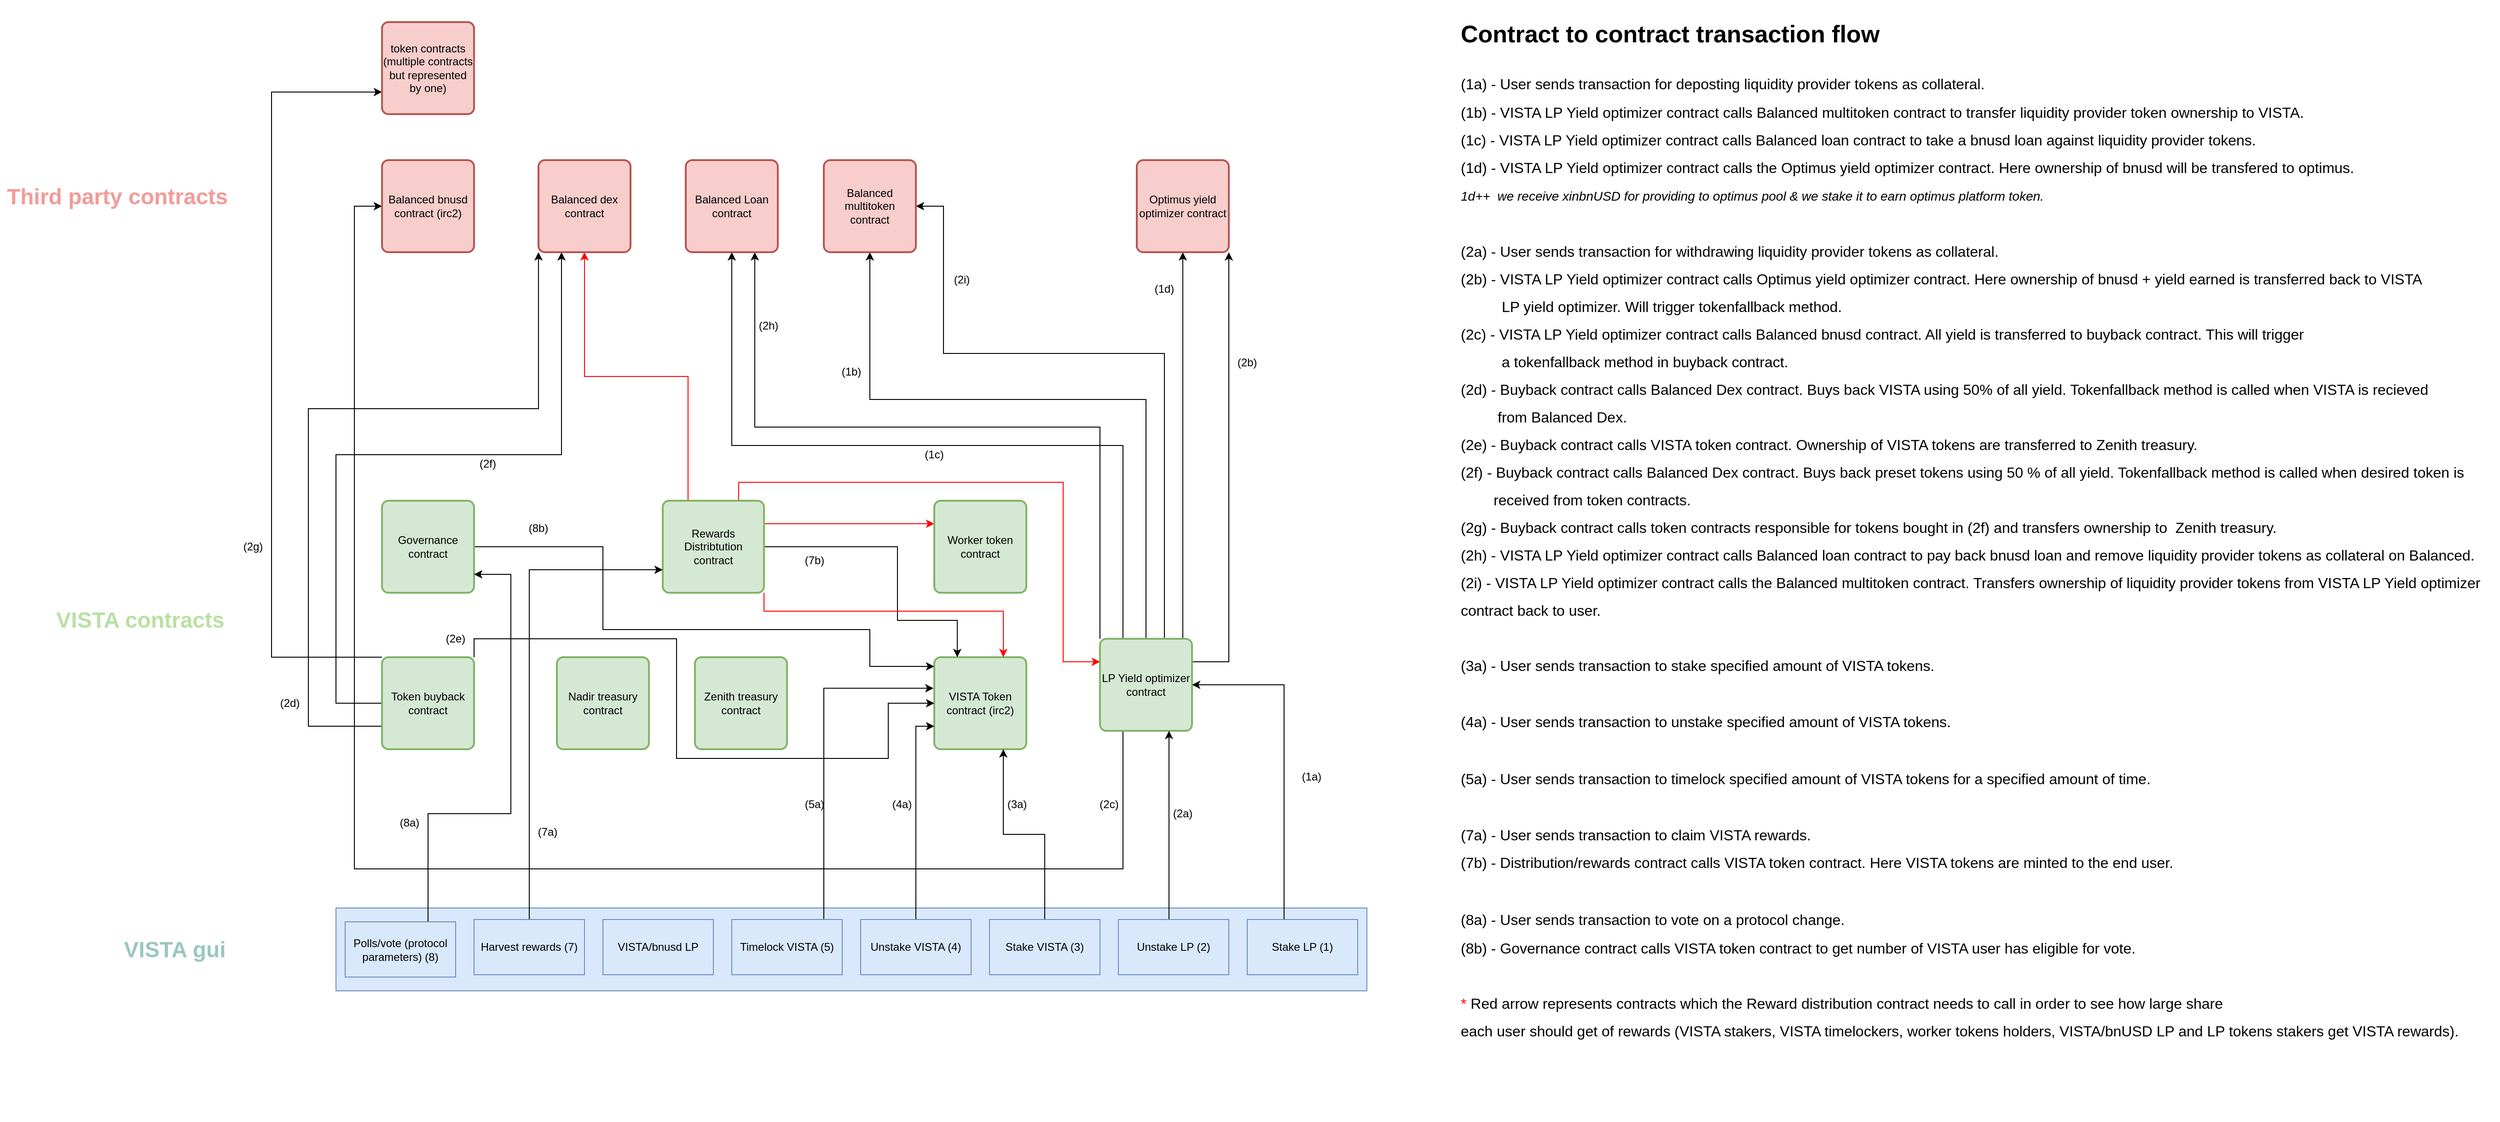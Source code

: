 <mxfile version="14.7.7" type="device"><diagram id="fhxegQdAvY26RXvGDUrc" name="Page-1"><mxGraphModel dx="3742" dy="1064" grid="1" gridSize="10" guides="1" tooltips="1" connect="1" arrows="1" fold="1" page="1" pageScale="1" pageWidth="850" pageHeight="1100" math="0" shadow="0"><root><mxCell id="0"/><mxCell id="1" parent="0"/><mxCell id="sEM2dhl81E0TzIiksqXz-2" value="VISTA Token contract (irc2)" style="rounded=1;whiteSpace=wrap;html=1;absoluteArcSize=1;arcSize=14;strokeWidth=2;fillColor=#d5e8d4;strokeColor=#82b366;" parent="1" vertex="1"><mxGeometry x="890" y="960" width="100" height="100" as="geometry"/></mxCell><mxCell id="sEM2dhl81E0TzIiksqXz-3" style="edgeStyle=orthogonalEdgeStyle;rounded=0;orthogonalLoop=1;jettySize=auto;html=1;exitX=0.25;exitY=0;exitDx=0;exitDy=0;entryX=0.5;entryY=1;entryDx=0;entryDy=0;endArrow=classic;endFill=1;" parent="1" source="sEM2dhl81E0TzIiksqXz-10" target="sEM2dhl81E0TzIiksqXz-11" edge="1"><mxGeometry relative="1" as="geometry"/></mxCell><mxCell id="sEM2dhl81E0TzIiksqXz-4" style="edgeStyle=orthogonalEdgeStyle;rounded=0;orthogonalLoop=1;jettySize=auto;html=1;exitX=0.5;exitY=0;exitDx=0;exitDy=0;fontSize=25;entryX=0.5;entryY=1;entryDx=0;entryDy=0;" parent="1" source="sEM2dhl81E0TzIiksqXz-10" target="sEM2dhl81E0TzIiksqXz-33" edge="1"><mxGeometry relative="1" as="geometry"><mxPoint x="860" y="530" as="targetPoint"/><Array as="points"><mxPoint x="1120" y="680"/><mxPoint x="820" y="680"/></Array></mxGeometry></mxCell><mxCell id="sEM2dhl81E0TzIiksqXz-5" style="edgeStyle=orthogonalEdgeStyle;rounded=0;orthogonalLoop=1;jettySize=auto;html=1;exitX=0.75;exitY=0;exitDx=0;exitDy=0;entryX=0.5;entryY=1;entryDx=0;entryDy=0;fontSize=25;" parent="1" source="sEM2dhl81E0TzIiksqXz-10" target="sEM2dhl81E0TzIiksqXz-27" edge="1"><mxGeometry relative="1" as="geometry"><Array as="points"><mxPoint x="1160" y="940"/></Array></mxGeometry></mxCell><mxCell id="sEM2dhl81E0TzIiksqXz-6" style="edgeStyle=orthogonalEdgeStyle;rounded=0;orthogonalLoop=1;jettySize=auto;html=1;exitX=1;exitY=0.25;exitDx=0;exitDy=0;entryX=1;entryY=1;entryDx=0;entryDy=0;labelBackgroundColor=#C3ABD0;fontSize=25;fontColor=#F8CECC;strokeWidth=1;" parent="1" source="sEM2dhl81E0TzIiksqXz-10" target="sEM2dhl81E0TzIiksqXz-27" edge="1"><mxGeometry relative="1" as="geometry"/></mxCell><mxCell id="sEM2dhl81E0TzIiksqXz-7" style="edgeStyle=orthogonalEdgeStyle;rounded=0;orthogonalLoop=1;jettySize=auto;html=1;exitX=0.75;exitY=0;exitDx=0;exitDy=0;entryX=1;entryY=0.5;entryDx=0;entryDy=0;labelBackgroundColor=#C3ABD0;fontSize=25;fontColor=#F8CECC;strokeWidth=1;" parent="1" source="sEM2dhl81E0TzIiksqXz-10" target="sEM2dhl81E0TzIiksqXz-33" edge="1"><mxGeometry relative="1" as="geometry"><Array as="points"><mxPoint x="1140" y="940"/><mxPoint x="1140" y="630"/><mxPoint x="900" y="630"/><mxPoint x="900" y="470"/></Array></mxGeometry></mxCell><mxCell id="sEM2dhl81E0TzIiksqXz-8" style="edgeStyle=orthogonalEdgeStyle;rounded=0;orthogonalLoop=1;jettySize=auto;html=1;exitX=0;exitY=0;exitDx=0;exitDy=0;entryX=0.75;entryY=1;entryDx=0;entryDy=0;labelBackgroundColor=#C3ABD0;fontSize=25;fontColor=#F8CECC;strokeWidth=1;" parent="1" source="sEM2dhl81E0TzIiksqXz-10" target="sEM2dhl81E0TzIiksqXz-11" edge="1"><mxGeometry relative="1" as="geometry"><Array as="points"><mxPoint x="1070" y="710"/><mxPoint x="695" y="710"/></Array></mxGeometry></mxCell><mxCell id="sEM2dhl81E0TzIiksqXz-9" style="edgeStyle=orthogonalEdgeStyle;rounded=0;orthogonalLoop=1;jettySize=auto;html=1;exitX=0.25;exitY=1;exitDx=0;exitDy=0;entryX=0;entryY=0.5;entryDx=0;entryDy=0;labelBackgroundColor=#C3ABD0;fontSize=25;fontColor=#F8CECC;strokeWidth=1;" parent="1" source="sEM2dhl81E0TzIiksqXz-10" target="sEM2dhl81E0TzIiksqXz-47" edge="1"><mxGeometry relative="1" as="geometry"><Array as="points"><mxPoint x="1095" y="1190"/><mxPoint x="260" y="1190"/><mxPoint x="260" y="470"/></Array></mxGeometry></mxCell><mxCell id="sEM2dhl81E0TzIiksqXz-10" value="LP Yield optimizer contract" style="rounded=1;whiteSpace=wrap;html=1;absoluteArcSize=1;arcSize=14;strokeWidth=2;fillColor=#d5e8d4;strokeColor=#82b366;" parent="1" vertex="1"><mxGeometry x="1070" y="940" width="100" height="100" as="geometry"/></mxCell><mxCell id="sEM2dhl81E0TzIiksqXz-11" value="Balanced Loan contract" style="rounded=1;whiteSpace=wrap;html=1;absoluteArcSize=1;arcSize=14;strokeWidth=2;fillColor=#f8cecc;strokeColor=#b85450;" parent="1" vertex="1"><mxGeometry x="620" y="420" width="100" height="100" as="geometry"/></mxCell><mxCell id="sEM2dhl81E0TzIiksqXz-12" value="" style="rounded=0;whiteSpace=wrap;html=1;fillColor=#dae8fc;strokeColor=#6c8ebf;" parent="1" vertex="1"><mxGeometry x="240" y="1232.5" width="1120" height="90" as="geometry"/></mxCell><mxCell id="sEM2dhl81E0TzIiksqXz-13" value="&lt;font style=&quot;font-size: 24px&quot; color=&quot;#9ac7bf&quot;&gt;&lt;b&gt;VISTA gui&lt;/b&gt;&lt;/font&gt;" style="text;html=1;strokeColor=none;fillColor=none;align=center;verticalAlign=middle;whiteSpace=wrap;rounded=0;" parent="1" vertex="1"><mxGeometry x="-25" y="1262.5" width="180" height="30" as="geometry"/></mxCell><mxCell id="sEM2dhl81E0TzIiksqXz-14" style="edgeStyle=orthogonalEdgeStyle;rounded=0;orthogonalLoop=1;jettySize=auto;html=1;entryX=1;entryY=0.5;entryDx=0;entryDy=0;endArrow=classic;endFill=1;" parent="1" source="sEM2dhl81E0TzIiksqXz-15" target="sEM2dhl81E0TzIiksqXz-10" edge="1"><mxGeometry relative="1" as="geometry"><Array as="points"><mxPoint x="1270" y="990"/></Array></mxGeometry></mxCell><mxCell id="sEM2dhl81E0TzIiksqXz-15" value="Stake LP (1)" style="rounded=0;whiteSpace=wrap;html=1;fillColor=#dae8fc;strokeColor=#6c8ebf;" parent="1" vertex="1"><mxGeometry x="1230" y="1245" width="120" height="60" as="geometry"/></mxCell><mxCell id="sEM2dhl81E0TzIiksqXz-16" value="(1a)" style="text;html=1;strokeColor=none;fillColor=none;align=center;verticalAlign=middle;whiteSpace=wrap;rounded=0;rotation=0;fontSize=12;strokeWidth=1;" parent="1" vertex="1"><mxGeometry x="1280" y="1080" width="40" height="20" as="geometry"/></mxCell><mxCell id="sEM2dhl81E0TzIiksqXz-18" style="edgeStyle=orthogonalEdgeStyle;rounded=0;orthogonalLoop=1;jettySize=auto;html=1;exitX=0.5;exitY=1;exitDx=0;exitDy=0;endArrow=none;endFill=0;" parent="1" source="sEM2dhl81E0TzIiksqXz-12" target="sEM2dhl81E0TzIiksqXz-12" edge="1"><mxGeometry relative="1" as="geometry"/></mxCell><mxCell id="sEM2dhl81E0TzIiksqXz-19" value="&lt;font style=&quot;font-size: 24px&quot; color=&quot;#b9e0a5&quot;&gt;&lt;b&gt;VISTA contracts&lt;/b&gt;&lt;/font&gt;" style="text;html=1;strokeColor=none;fillColor=none;align=center;verticalAlign=middle;whiteSpace=wrap;rounded=0;" parent="1" vertex="1"><mxGeometry x="-100" y="910" width="255" height="20" as="geometry"/></mxCell><mxCell id="sEM2dhl81E0TzIiksqXz-20" value="&lt;font style=&quot;font-size: 24px&quot; color=&quot;#f19c99&quot;&gt;&lt;b&gt;Third party contracts&lt;/b&gt;&lt;/font&gt;" style="text;html=1;strokeColor=none;fillColor=none;align=center;verticalAlign=middle;whiteSpace=wrap;rounded=0;" parent="1" vertex="1"><mxGeometry x="-125" y="450" width="255" height="20" as="geometry"/></mxCell><mxCell id="krBpUcaUjtqDghEmC2Rt-53" style="edgeStyle=orthogonalEdgeStyle;rounded=0;orthogonalLoop=1;jettySize=auto;html=1;exitX=1;exitY=0.5;exitDx=0;exitDy=0;entryX=0.25;entryY=0;entryDx=0;entryDy=0;" parent="1" source="sEM2dhl81E0TzIiksqXz-21" target="sEM2dhl81E0TzIiksqXz-2" edge="1"><mxGeometry relative="1" as="geometry"><Array as="points"><mxPoint x="850" y="840"/><mxPoint x="850" y="920"/><mxPoint x="915" y="920"/></Array></mxGeometry></mxCell><mxCell id="w3b5JPX7avyjPV8gMlgF-47" style="edgeStyle=orthogonalEdgeStyle;rounded=0;orthogonalLoop=1;jettySize=auto;html=1;exitX=1;exitY=1;exitDx=0;exitDy=0;entryX=0.75;entryY=0;entryDx=0;entryDy=0;fillColor=#f8cecc;strokeColor=#FF0000;" parent="1" source="sEM2dhl81E0TzIiksqXz-21" target="sEM2dhl81E0TzIiksqXz-2" edge="1"><mxGeometry relative="1" as="geometry"><Array as="points"><mxPoint x="705" y="910"/><mxPoint x="965" y="910"/></Array></mxGeometry></mxCell><mxCell id="w3b5JPX7avyjPV8gMlgF-48" style="edgeStyle=orthogonalEdgeStyle;rounded=0;orthogonalLoop=1;jettySize=auto;html=1;exitX=0.25;exitY=0;exitDx=0;exitDy=0;entryX=0.5;entryY=1;entryDx=0;entryDy=0;strokeColor=#FF0000;" parent="1" source="sEM2dhl81E0TzIiksqXz-21" target="w3b5JPX7avyjPV8gMlgF-41" edge="1"><mxGeometry relative="1" as="geometry"/></mxCell><mxCell id="w3b5JPX7avyjPV8gMlgF-51" style="edgeStyle=orthogonalEdgeStyle;rounded=0;orthogonalLoop=1;jettySize=auto;html=1;exitX=0.75;exitY=0;exitDx=0;exitDy=0;strokeColor=#FF0000;entryX=0;entryY=0.25;entryDx=0;entryDy=0;" parent="1" source="sEM2dhl81E0TzIiksqXz-21" target="sEM2dhl81E0TzIiksqXz-10" edge="1"><mxGeometry relative="1" as="geometry"><mxPoint x="1040" y="960" as="targetPoint"/><Array as="points"><mxPoint x="677" y="770"/><mxPoint x="1030" y="770"/><mxPoint x="1030" y="965"/></Array></mxGeometry></mxCell><mxCell id="w3b5JPX7avyjPV8gMlgF-54" style="edgeStyle=orthogonalEdgeStyle;rounded=0;orthogonalLoop=1;jettySize=auto;html=1;exitX=1;exitY=0.25;exitDx=0;exitDy=0;entryX=0;entryY=0.25;entryDx=0;entryDy=0;strokeColor=#FF0000;" parent="1" source="sEM2dhl81E0TzIiksqXz-21" target="sEM2dhl81E0TzIiksqXz-25" edge="1"><mxGeometry relative="1" as="geometry"/></mxCell><mxCell id="sEM2dhl81E0TzIiksqXz-21" value="&lt;font style=&quot;font-size: 12px&quot;&gt;Rewards&lt;br&gt;Distribtution contract&lt;/font&gt;" style="rounded=1;whiteSpace=wrap;html=1;absoluteArcSize=1;arcSize=14;strokeWidth=2;fillColor=#d5e8d4;strokeColor=#82b366;" parent="1" vertex="1"><mxGeometry x="595" y="790" width="110" height="100" as="geometry"/></mxCell><mxCell id="sEM2dhl81E0TzIiksqXz-22" value="(1b)" style="text;html=1;strokeColor=none;fillColor=none;align=center;verticalAlign=middle;whiteSpace=wrap;rounded=0;rotation=0;" parent="1" vertex="1"><mxGeometry x="780" y="640" width="40" height="20" as="geometry"/></mxCell><mxCell id="w3b5JPX7avyjPV8gMlgF-42" style="edgeStyle=orthogonalEdgeStyle;rounded=0;orthogonalLoop=1;jettySize=auto;html=1;exitX=0;exitY=0.5;exitDx=0;exitDy=0;entryX=0.25;entryY=1;entryDx=0;entryDy=0;" parent="1" source="sEM2dhl81E0TzIiksqXz-24" target="w3b5JPX7avyjPV8gMlgF-41" edge="1"><mxGeometry relative="1" as="geometry"><Array as="points"><mxPoint x="240" y="1010"/><mxPoint x="240" y="740"/><mxPoint x="485" y="740"/></Array></mxGeometry></mxCell><mxCell id="w3b5JPX7avyjPV8gMlgF-43" style="edgeStyle=orthogonalEdgeStyle;rounded=0;orthogonalLoop=1;jettySize=auto;html=1;exitX=1;exitY=0;exitDx=0;exitDy=0;entryX=0;entryY=0.5;entryDx=0;entryDy=0;" parent="1" source="sEM2dhl81E0TzIiksqXz-24" target="sEM2dhl81E0TzIiksqXz-2" edge="1"><mxGeometry relative="1" as="geometry"><Array as="points"><mxPoint x="390" y="940"/><mxPoint x="610" y="940"/><mxPoint x="610" y="1070"/><mxPoint x="840" y="1070"/><mxPoint x="840" y="1010"/></Array></mxGeometry></mxCell><mxCell id="DZWNBM3_JC9_XmUKUYPG-3" style="edgeStyle=orthogonalEdgeStyle;rounded=0;orthogonalLoop=1;jettySize=auto;html=1;exitX=0;exitY=0.75;exitDx=0;exitDy=0;entryX=0;entryY=1;entryDx=0;entryDy=0;" edge="1" parent="1" source="sEM2dhl81E0TzIiksqXz-24" target="w3b5JPX7avyjPV8gMlgF-41"><mxGeometry relative="1" as="geometry"><Array as="points"><mxPoint x="210" y="1035"/><mxPoint x="210" y="690"/><mxPoint x="460" y="690"/></Array></mxGeometry></mxCell><mxCell id="DZWNBM3_JC9_XmUKUYPG-5" style="edgeStyle=orthogonalEdgeStyle;rounded=0;orthogonalLoop=1;jettySize=auto;html=1;exitX=0;exitY=0;exitDx=0;exitDy=0;entryX=0;entryY=0.75;entryDx=0;entryDy=0;" edge="1" parent="1" source="sEM2dhl81E0TzIiksqXz-24" target="DZWNBM3_JC9_XmUKUYPG-4"><mxGeometry relative="1" as="geometry"><Array as="points"><mxPoint x="170" y="960"/><mxPoint x="170" y="346"/><mxPoint x="290" y="346"/></Array></mxGeometry></mxCell><mxCell id="sEM2dhl81E0TzIiksqXz-24" value="Token buyback contract" style="rounded=1;whiteSpace=wrap;html=1;absoluteArcSize=1;arcSize=14;strokeWidth=2;fillColor=#d5e8d4;strokeColor=#82b366;" parent="1" vertex="1"><mxGeometry x="290" y="960" width="100" height="100" as="geometry"/></mxCell><mxCell id="sEM2dhl81E0TzIiksqXz-25" value="Worker token contract" style="rounded=1;whiteSpace=wrap;html=1;absoluteArcSize=1;arcSize=14;strokeWidth=2;fillColor=#d5e8d4;strokeColor=#82b366;" parent="1" vertex="1"><mxGeometry x="890" y="790" width="100" height="100" as="geometry"/></mxCell><mxCell id="krBpUcaUjtqDghEmC2Rt-46" style="edgeStyle=orthogonalEdgeStyle;rounded=0;orthogonalLoop=1;jettySize=auto;html=1;exitX=1;exitY=0.5;exitDx=0;exitDy=0;" parent="1" source="sEM2dhl81E0TzIiksqXz-26" target="sEM2dhl81E0TzIiksqXz-2" edge="1"><mxGeometry relative="1" as="geometry"><Array as="points"><mxPoint x="530" y="840"/><mxPoint x="530" y="930"/><mxPoint x="820" y="930"/><mxPoint x="820" y="970"/></Array></mxGeometry></mxCell><mxCell id="sEM2dhl81E0TzIiksqXz-26" value="&lt;font style=&quot;font-size: 12px&quot;&gt;Governance&lt;br&gt;contract&lt;/font&gt;" style="rounded=1;whiteSpace=wrap;html=1;absoluteArcSize=1;arcSize=14;strokeWidth=2;fillColor=#d5e8d4;strokeColor=#82b366;" parent="1" vertex="1"><mxGeometry x="290" y="790" width="100" height="100" as="geometry"/></mxCell><mxCell id="sEM2dhl81E0TzIiksqXz-27" value="Optimus yield optimizer contract" style="rounded=1;whiteSpace=wrap;html=1;absoluteArcSize=1;arcSize=14;strokeWidth=2;fillColor=#f8cecc;strokeColor=#b85450;" parent="1" vertex="1"><mxGeometry x="1110" y="420" width="100" height="100" as="geometry"/></mxCell><mxCell id="sEM2dhl81E0TzIiksqXz-29" value="&lt;h2 style=&quot;font-size: 26px&quot;&gt;Contract to contract transaction flow&lt;/h2&gt;&lt;div style=&quot;font-size: 24px&quot;&gt;&lt;span style=&quot;font-size: 16px ; font-weight: 400 ; text-align: center&quot;&gt;(1a) - User sends transaction for deposting liquidity provider tokens as collateral.&lt;/span&gt;&lt;/div&gt;&lt;span style=&quot;font-size: 16px ; font-weight: 400 ; text-align: center&quot;&gt;(1b) - VISTA LP Yield optimizer contract calls Balanced multitoken contract to transfer liquidity provider token ownership to VISTA.&amp;nbsp;&lt;/span&gt;&lt;br&gt;&lt;span style=&quot;font-size: 16px ; font-weight: 400 ; text-align: center&quot;&gt;(1c) - VISTA LP Yield optimizer contract calls Balanced loan contract to take a bnusd loan against liquidity provider tokens.&amp;nbsp;&lt;br&gt;&lt;/span&gt;&lt;span style=&quot;font-size: 16px ; font-weight: 400 ; text-align: center&quot;&gt;(1d) - VISTA LP Yield optimizer contract calls the Optimus yield optimizer contract. Here ownership of bnusd will be transfered to optimus.&amp;nbsp;&lt;br&gt;&lt;/span&gt;&lt;i style=&quot;font-size: 14px ; font-weight: 400 ; text-align: center&quot;&gt;1d++&amp;nbsp; we receive xinbnUSD for providing to optimus pool &amp;amp; we stake it to earn optimus platform token.&lt;/i&gt;&lt;span style=&quot;font-size: 24px ; font-weight: 400&quot;&gt;&lt;br&gt;&lt;/span&gt;&lt;span style=&quot;font-size: 16px ; font-weight: 400 ; text-align: center&quot;&gt;&lt;br&gt;(2a) - User sends transaction for withdrawing liquidity provider tokens as collateral.&lt;br&gt;&lt;/span&gt;&lt;span style=&quot;font-size: 16px ; font-weight: 400 ; text-align: center&quot;&gt;(2b) - VISTA LP Yield optimizer contract calls Optimus yield optimizer contract. Here ownership of bnusd + yield earned is transferred back to VISTA&lt;br&gt;&lt;/span&gt;&lt;span style=&quot;font-size: 16px ; font-weight: 400 ; text-align: center&quot;&gt;&lt;span style=&quot;white-space: pre&quot;&gt;&#9;&lt;/span&gt;&amp;nbsp; LP yield optimizer. Will trigger tokenfallback method.&lt;br&gt;&lt;/span&gt;&lt;blockquote style=&quot;margin: 0 0 0 40px ; border: none ; padding: 0px&quot;&gt;&lt;/blockquote&gt;&lt;span style=&quot;font-size: 16px ; font-weight: 400 ; text-align: center&quot;&gt;(2c) - VISTA LP Yield optimizer contract calls Balanced bnusd contract. All yield is transferred to buyback contract. This will trigger&lt;br&gt;&lt;span style=&quot;white-space: pre&quot;&gt;&#9;&lt;/span&gt;&amp;nbsp;&amp;nbsp;a tokenfallback method in buyback contract.&lt;br&gt;(2d) - Buyback contract calls Balanced Dex contract. Buys back VISTA using 50% of all yield. Tokenfallback method is called when VISTA is recieved&lt;br&gt;&lt;span style=&quot;white-space: pre&quot;&gt;&#9;&lt;/span&gt;&amp;nbsp;from Balanced Dex.&lt;br&gt;(2e) - Buyback contract calls VISTA token contract. Ownership of VISTA tokens are transferred to Zenith treasury.&lt;br&gt;(2f) - Buyback contract calls Balanced Dex contract. Buys back preset tokens using 50 % of all yield. Tokenfallback method is called when desired token is&lt;br&gt;&lt;span style=&quot;white-space: pre&quot;&gt;&#9;&lt;/span&gt;received from token contracts.&lt;br&gt;(2g) - Buyback contract calls token contracts responsible for tokens bought in (2f) and transfers ownership to&amp;nbsp; Zenith treasury.&lt;br&gt;&lt;/span&gt;&lt;span style=&quot;font-size: 16px ; font-weight: 400 ; text-align: center&quot;&gt;(2h) - VISTA LP Yield optimizer contract calls Balanced loan contract to pay back bnusd loan and remove liquidity provider tokens as collateral on Balanced.&lt;/span&gt;&lt;span style=&quot;font-size: 16px ; font-weight: 400 ; text-align: center&quot;&gt;&lt;br&gt;&lt;/span&gt;&lt;blockquote style=&quot;margin: 0 0 0 40px ; border: none ; padding: 0px&quot;&gt;&lt;/blockquote&gt;&lt;span style=&quot;font-size: 16px ; font-weight: 400 ; text-align: center&quot;&gt;(2i) - VISTA LP Yield optimizer contract calls the Balanced multitoken contract. Transfers ownership of liquidity provider tokens from VISTA LP Yield optimizer contract back to user.&lt;/span&gt;&lt;br&gt;&lt;blockquote style=&quot;margin: 0 0 0 40px ; border: none ; padding: 0px&quot;&gt;&lt;/blockquote&gt;&lt;span style=&quot;font-size: 24px ; font-weight: 400&quot;&gt;&lt;br&gt;&lt;/span&gt;&lt;span style=&quot;font-size: 16px ; font-weight: 400 ; text-align: center&quot;&gt;(3a) - User sends transaction to stake specified amount of VISTA tokens.&lt;br&gt;&lt;/span&gt;&lt;span style=&quot;font-size: 24px ; font-weight: 400&quot;&gt;&lt;br&gt;&lt;/span&gt;&lt;span style=&quot;font-size: 16px ; text-align: center ; font-weight: 400&quot;&gt;(4a) - User sends transaction to unstake specified amount of VISTA tokens.&amp;nbsp;&lt;/span&gt;&lt;span style=&quot;font-size: 24px ; font-weight: 400&quot;&gt;&lt;blockquote style=&quot;margin: 0 0 0 40px ; border: none ; padding: 0px&quot;&gt;&lt;/blockquote&gt;&lt;/span&gt;&lt;span style=&quot;font-size: 24px ; font-weight: 400&quot;&gt;&lt;br&gt;&lt;/span&gt;&lt;span style=&quot;font-size: 16px ; font-weight: 400 ; text-align: center&quot;&gt;(5a) - User sends transaction to timelock specified amount of VISTA tokens for a specified amount of time.&lt;/span&gt;&lt;blockquote style=&quot;margin: 0 0 0 40px ; border: none ; padding: 0px&quot;&gt;&lt;/blockquote&gt;&lt;span style=&quot;font-size: 24px ; font-weight: 400&quot;&gt;&lt;br&gt;&lt;span style=&quot;font-size: 16px ; text-align: center&quot;&gt;(7a) - User sends transaction to claim VISTA rewards.&lt;br&gt;&lt;/span&gt;&lt;/span&gt;&lt;span style=&quot;font-size: 16px ; font-weight: 400 ; text-align: center&quot;&gt;(7b) - Distribution/rewards contract calls VISTA token contract. Here VISTA tokens are minted to the end user.&lt;/span&gt;&lt;span style=&quot;font-size: 24px ; font-weight: 400&quot;&gt;&lt;span style=&quot;font-size: 24px ; font-weight: 400&quot;&gt;&lt;br&gt;&lt;/span&gt;&lt;span style=&quot;font-size: 16px ; text-align: center&quot;&gt;&lt;br&gt;&lt;/span&gt;&lt;blockquote style=&quot;margin: 0 0 0 40px ; border: none ; padding: 0px&quot;&gt;&lt;/blockquote&gt;&lt;/span&gt;&lt;span style=&quot;font-size: 16px ; text-align: center ; font-weight: 400&quot;&gt;(8a) - User sends transaction to vote on a protocol change.&lt;br&gt;&lt;/span&gt;&lt;span style=&quot;font-size: 16px ; font-weight: 400 ; text-align: center&quot;&gt;(8b) - Governance contract calls VISTA token contract to get number of VISTA user has eligible for vote.&lt;br&gt;&lt;br&gt;&lt;font color=&quot;#ff0000&quot;&gt;* &lt;/font&gt;Red arrow represents contracts which the Reward distribution contract needs to call in order to see how large share&lt;br&gt;each user should get of rewards (VISTA stakers, VISTA timelockers, worker tokens holders, VISTA/bnUSD LP and LP tokens stakers get VISTA rewards).&lt;br&gt;&lt;/span&gt;&lt;div style=&quot;font-size: 24px&quot;&gt;&lt;span style=&quot;font-size: 16px ; font-weight: 400 ; text-align: center&quot;&gt;&lt;br&gt;&amp;nbsp;&lt;/span&gt;&lt;/div&gt;&lt;div style=&quot;font-size: 24px&quot;&gt;&lt;span style=&quot;font-weight: normal&quot;&gt;&lt;br&gt;&lt;/span&gt;&lt;/div&gt;" style="text;html=1;strokeColor=none;fillColor=none;align=left;verticalAlign=middle;whiteSpace=wrap;rounded=0;fontSize=25;fontStyle=1;horizontal=1;" parent="1" vertex="1"><mxGeometry x="1460" y="380" width="1130" height="950" as="geometry"/></mxCell><mxCell id="sEM2dhl81E0TzIiksqXz-30" value="(1c)" style="text;html=1;strokeColor=none;fillColor=none;align=center;verticalAlign=middle;whiteSpace=wrap;rounded=0;rotation=0;" parent="1" vertex="1"><mxGeometry x="870" y="730" width="40" height="20" as="geometry"/></mxCell><mxCell id="sEM2dhl81E0TzIiksqXz-31" value="(1d)" style="text;html=1;strokeColor=none;fillColor=none;align=center;verticalAlign=middle;whiteSpace=wrap;rounded=0;rotation=0;" parent="1" vertex="1"><mxGeometry x="1120" y="550" width="40" height="20" as="geometry"/></mxCell><mxCell id="sEM2dhl81E0TzIiksqXz-33" value="Balanced multitoken contract" style="rounded=1;whiteSpace=wrap;html=1;absoluteArcSize=1;arcSize=14;strokeWidth=2;fillColor=#f8cecc;strokeColor=#b85450;" parent="1" vertex="1"><mxGeometry x="770" y="420" width="100" height="100" as="geometry"/></mxCell><mxCell id="sEM2dhl81E0TzIiksqXz-34" value="Zenith treasury contract" style="rounded=1;whiteSpace=wrap;html=1;absoluteArcSize=1;arcSize=14;strokeWidth=2;fillColor=#d5e8d4;strokeColor=#82b366;" parent="1" vertex="1"><mxGeometry x="630" y="960" width="100" height="100" as="geometry"/></mxCell><mxCell id="krBpUcaUjtqDghEmC2Rt-28" style="edgeStyle=orthogonalEdgeStyle;rounded=0;orthogonalLoop=1;jettySize=auto;html=1;exitX=0.5;exitY=0;exitDx=0;exitDy=0;entryX=0.75;entryY=1;entryDx=0;entryDy=0;" parent="1" source="sEM2dhl81E0TzIiksqXz-35" target="sEM2dhl81E0TzIiksqXz-2" edge="1"><mxGeometry relative="1" as="geometry"/></mxCell><mxCell id="sEM2dhl81E0TzIiksqXz-35" value="&lt;font style=&quot;font-size: 12px&quot;&gt;Stake VISTA (3)&lt;/font&gt;" style="rounded=0;whiteSpace=wrap;html=1;fillColor=#dae8fc;strokeColor=#6c8ebf;" parent="1" vertex="1"><mxGeometry x="950" y="1245" width="120" height="60" as="geometry"/></mxCell><mxCell id="krBpUcaUjtqDghEmC2Rt-8" style="edgeStyle=orthogonalEdgeStyle;rounded=0;orthogonalLoop=1;jettySize=auto;html=1;exitX=0.75;exitY=0;exitDx=0;exitDy=0;entryX=0.75;entryY=1;entryDx=0;entryDy=0;" parent="1" source="sEM2dhl81E0TzIiksqXz-37" target="sEM2dhl81E0TzIiksqXz-10" edge="1"><mxGeometry relative="1" as="geometry"><Array as="points"><mxPoint x="1145" y="1245"/></Array></mxGeometry></mxCell><mxCell id="sEM2dhl81E0TzIiksqXz-37" value="Unstake LP (2)" style="rounded=0;whiteSpace=wrap;html=1;fillColor=#dae8fc;strokeColor=#6c8ebf;" parent="1" vertex="1"><mxGeometry x="1090" y="1245" width="120" height="60" as="geometry"/></mxCell><mxCell id="sEM2dhl81E0TzIiksqXz-38" value="(2a)" style="text;html=1;strokeColor=none;fillColor=none;align=center;verticalAlign=middle;whiteSpace=wrap;rounded=0;rotation=0;" parent="1" vertex="1"><mxGeometry x="1140" y="1120" width="40" height="20" as="geometry"/></mxCell><mxCell id="sEM2dhl81E0TzIiksqXz-40" value="(2b)" style="text;html=1;strokeColor=none;fillColor=none;align=center;verticalAlign=middle;whiteSpace=wrap;rounded=0;rotation=0;" parent="1" vertex="1"><mxGeometry x="1210" y="630" width="40" height="20" as="geometry"/></mxCell><mxCell id="sEM2dhl81E0TzIiksqXz-42" value="(2h)" style="text;html=1;strokeColor=none;fillColor=none;align=center;verticalAlign=middle;whiteSpace=wrap;rounded=0;rotation=0;" parent="1" vertex="1"><mxGeometry x="690" y="590" width="40" height="20" as="geometry"/></mxCell><mxCell id="krBpUcaUjtqDghEmC2Rt-27" style="edgeStyle=orthogonalEdgeStyle;rounded=0;orthogonalLoop=1;jettySize=auto;html=1;exitX=0.5;exitY=0;exitDx=0;exitDy=0;entryX=0;entryY=0.75;entryDx=0;entryDy=0;" parent="1" source="sEM2dhl81E0TzIiksqXz-44" target="sEM2dhl81E0TzIiksqXz-2" edge="1"><mxGeometry relative="1" as="geometry"/></mxCell><mxCell id="sEM2dhl81E0TzIiksqXz-44" value="Unstake VISTA (4)" style="rounded=0;whiteSpace=wrap;html=1;fillColor=#dae8fc;strokeColor=#6c8ebf;" parent="1" vertex="1"><mxGeometry x="810" y="1245" width="120" height="60" as="geometry"/></mxCell><mxCell id="sEM2dhl81E0TzIiksqXz-46" value="(2i)" style="text;html=1;strokeColor=none;fillColor=none;align=center;verticalAlign=middle;whiteSpace=wrap;rounded=0;rotation=0;" parent="1" vertex="1"><mxGeometry x="900" y="540" width="40" height="20" as="geometry"/></mxCell><mxCell id="sEM2dhl81E0TzIiksqXz-47" value="Balanced bnusd contract (irc2)" style="rounded=1;whiteSpace=wrap;html=1;absoluteArcSize=1;arcSize=14;strokeWidth=2;fillColor=#f8cecc;strokeColor=#b85450;" parent="1" vertex="1"><mxGeometry x="290" y="420" width="100" height="100" as="geometry"/></mxCell><mxCell id="sEM2dhl81E0TzIiksqXz-49" value="(2c)" style="text;html=1;strokeColor=none;fillColor=none;align=center;verticalAlign=middle;whiteSpace=wrap;rounded=0;rotation=0;" parent="1" vertex="1"><mxGeometry x="1060" y="1110" width="40" height="20" as="geometry"/></mxCell><mxCell id="krBpUcaUjtqDghEmC2Rt-32" style="edgeStyle=orthogonalEdgeStyle;rounded=0;orthogonalLoop=1;jettySize=auto;html=1;exitX=0.5;exitY=0;exitDx=0;exitDy=0;entryX=-0.008;entryY=0.338;entryDx=0;entryDy=0;entryPerimeter=0;" parent="1" source="krBpUcaUjtqDghEmC2Rt-3" target="sEM2dhl81E0TzIiksqXz-2" edge="1"><mxGeometry relative="1" as="geometry"><Array as="points"><mxPoint x="770" y="1245"/><mxPoint x="770" y="994"/></Array></mxGeometry></mxCell><mxCell id="krBpUcaUjtqDghEmC2Rt-3" value="Timelock VISTA (5)" style="rounded=0;whiteSpace=wrap;html=1;fillColor=#dae8fc;strokeColor=#6c8ebf;" parent="1" vertex="1"><mxGeometry x="670" y="1245" width="120" height="60" as="geometry"/></mxCell><mxCell id="krBpUcaUjtqDghEmC2Rt-4" value="VISTA/bnusd LP" style="rounded=0;whiteSpace=wrap;html=1;fillColor=#dae8fc;strokeColor=#6c8ebf;" parent="1" vertex="1"><mxGeometry x="530" y="1245" width="120" height="60" as="geometry"/></mxCell><mxCell id="krBpUcaUjtqDghEmC2Rt-49" style="edgeStyle=orthogonalEdgeStyle;rounded=0;orthogonalLoop=1;jettySize=auto;html=1;exitX=0.75;exitY=0;exitDx=0;exitDy=0;entryX=0;entryY=0.75;entryDx=0;entryDy=0;" parent="1" source="krBpUcaUjtqDghEmC2Rt-5" target="sEM2dhl81E0TzIiksqXz-21" edge="1"><mxGeometry relative="1" as="geometry"><Array as="points"><mxPoint x="450" y="1245"/><mxPoint x="450" y="865"/></Array></mxGeometry></mxCell><mxCell id="krBpUcaUjtqDghEmC2Rt-5" value="Harvest rewards (7)" style="rounded=0;whiteSpace=wrap;html=1;fillColor=#dae8fc;strokeColor=#6c8ebf;" parent="1" vertex="1"><mxGeometry x="390" y="1245" width="120" height="60" as="geometry"/></mxCell><mxCell id="krBpUcaUjtqDghEmC2Rt-43" style="edgeStyle=orthogonalEdgeStyle;rounded=0;orthogonalLoop=1;jettySize=auto;html=1;exitX=0.75;exitY=0;exitDx=0;exitDy=0;" parent="1" source="krBpUcaUjtqDghEmC2Rt-6" edge="1"><mxGeometry relative="1" as="geometry"><mxPoint x="390" y="870" as="targetPoint"/><Array as="points"><mxPoint x="340" y="1130"/><mxPoint x="430" y="1130"/><mxPoint x="430" y="870"/></Array></mxGeometry></mxCell><mxCell id="krBpUcaUjtqDghEmC2Rt-6" value="Polls/vote (protocol parameters) (8)" style="rounded=0;whiteSpace=wrap;html=1;fillColor=#dae8fc;strokeColor=#6c8ebf;" parent="1" vertex="1"><mxGeometry x="250" y="1247.5" width="120" height="60" as="geometry"/></mxCell><mxCell id="krBpUcaUjtqDghEmC2Rt-29" value="(4a)" style="text;html=1;strokeColor=none;fillColor=none;align=center;verticalAlign=middle;whiteSpace=wrap;rounded=0;rotation=0;" parent="1" vertex="1"><mxGeometry x="835" y="1110" width="40" height="20" as="geometry"/></mxCell><mxCell id="krBpUcaUjtqDghEmC2Rt-30" value="(3a)" style="text;html=1;strokeColor=none;fillColor=none;align=center;verticalAlign=middle;whiteSpace=wrap;rounded=0;rotation=0;" parent="1" vertex="1"><mxGeometry x="970" y="1110" width="20" height="20" as="geometry"/></mxCell><mxCell id="krBpUcaUjtqDghEmC2Rt-34" value="(5a)" style="text;html=1;strokeColor=none;fillColor=none;align=center;verticalAlign=middle;whiteSpace=wrap;rounded=0;rotation=0;" parent="1" vertex="1"><mxGeometry x="740" y="1110" width="40" height="20" as="geometry"/></mxCell><mxCell id="krBpUcaUjtqDghEmC2Rt-45" value="(8a)" style="text;html=1;strokeColor=none;fillColor=none;align=center;verticalAlign=middle;whiteSpace=wrap;rounded=0;rotation=0;" parent="1" vertex="1"><mxGeometry x="300" y="1130" width="40" height="20" as="geometry"/></mxCell><mxCell id="krBpUcaUjtqDghEmC2Rt-47" value="(8b)" style="text;html=1;strokeColor=none;fillColor=none;align=center;verticalAlign=middle;whiteSpace=wrap;rounded=0;rotation=0;" parent="1" vertex="1"><mxGeometry x="440" y="810" width="40" height="20" as="geometry"/></mxCell><mxCell id="krBpUcaUjtqDghEmC2Rt-50" value="(7a)" style="text;html=1;strokeColor=none;fillColor=none;align=center;verticalAlign=middle;whiteSpace=wrap;rounded=0;rotation=0;" parent="1" vertex="1"><mxGeometry x="450" y="1140" width="40" height="20" as="geometry"/></mxCell><mxCell id="krBpUcaUjtqDghEmC2Rt-55" value="(7b)" style="text;html=1;strokeColor=none;fillColor=none;align=center;verticalAlign=middle;whiteSpace=wrap;rounded=0;rotation=0;" parent="1" vertex="1"><mxGeometry x="740" y="845" width="40" height="20" as="geometry"/></mxCell><mxCell id="w3b5JPX7avyjPV8gMlgF-37" value="&lt;font style=&quot;font-size: 12px&quot;&gt;Nadir treasury contract&lt;/font&gt;" style="rounded=1;whiteSpace=wrap;html=1;absoluteArcSize=1;arcSize=14;strokeWidth=2;fillColor=#d5e8d4;strokeColor=#82b366;" parent="1" vertex="1"><mxGeometry x="480" y="960" width="100" height="100" as="geometry"/></mxCell><mxCell id="w3b5JPX7avyjPV8gMlgF-41" value="Balanced dex contract" style="rounded=1;whiteSpace=wrap;html=1;absoluteArcSize=1;arcSize=14;strokeWidth=2;fillColor=#f8cecc;strokeColor=#b85450;" parent="1" vertex="1"><mxGeometry x="460" y="420" width="100" height="100" as="geometry"/></mxCell><mxCell id="w3b5JPX7avyjPV8gMlgF-44" value="(2d)" style="text;html=1;strokeColor=none;fillColor=none;align=center;verticalAlign=middle;whiteSpace=wrap;rounded=0;rotation=0;" parent="1" vertex="1"><mxGeometry x="170" y="1000" width="40" height="20" as="geometry"/></mxCell><mxCell id="w3b5JPX7avyjPV8gMlgF-45" value="(2f)" style="text;html=1;strokeColor=none;fillColor=none;align=center;verticalAlign=middle;whiteSpace=wrap;rounded=0;rotation=0;" parent="1" vertex="1"><mxGeometry x="385" y="740" width="40" height="20" as="geometry"/></mxCell><mxCell id="w3b5JPX7avyjPV8gMlgF-46" value="(2e)" style="text;html=1;strokeColor=none;fillColor=none;align=center;verticalAlign=middle;whiteSpace=wrap;rounded=0;rotation=0;" parent="1" vertex="1"><mxGeometry x="350" y="930" width="40" height="20" as="geometry"/></mxCell><mxCell id="DZWNBM3_JC9_XmUKUYPG-4" value="token contracts (multiple contracts but represented by one)" style="rounded=1;whiteSpace=wrap;html=1;absoluteArcSize=1;arcSize=14;strokeWidth=2;fillColor=#f8cecc;strokeColor=#b85450;" vertex="1" parent="1"><mxGeometry x="290" y="270" width="100" height="100" as="geometry"/></mxCell><mxCell id="DZWNBM3_JC9_XmUKUYPG-7" value="(2g)" style="text;html=1;strokeColor=none;fillColor=none;align=center;verticalAlign=middle;whiteSpace=wrap;rounded=0;rotation=0;" vertex="1" parent="1"><mxGeometry x="130" y="830" width="40" height="20" as="geometry"/></mxCell></root></mxGraphModel></diagram></mxfile>